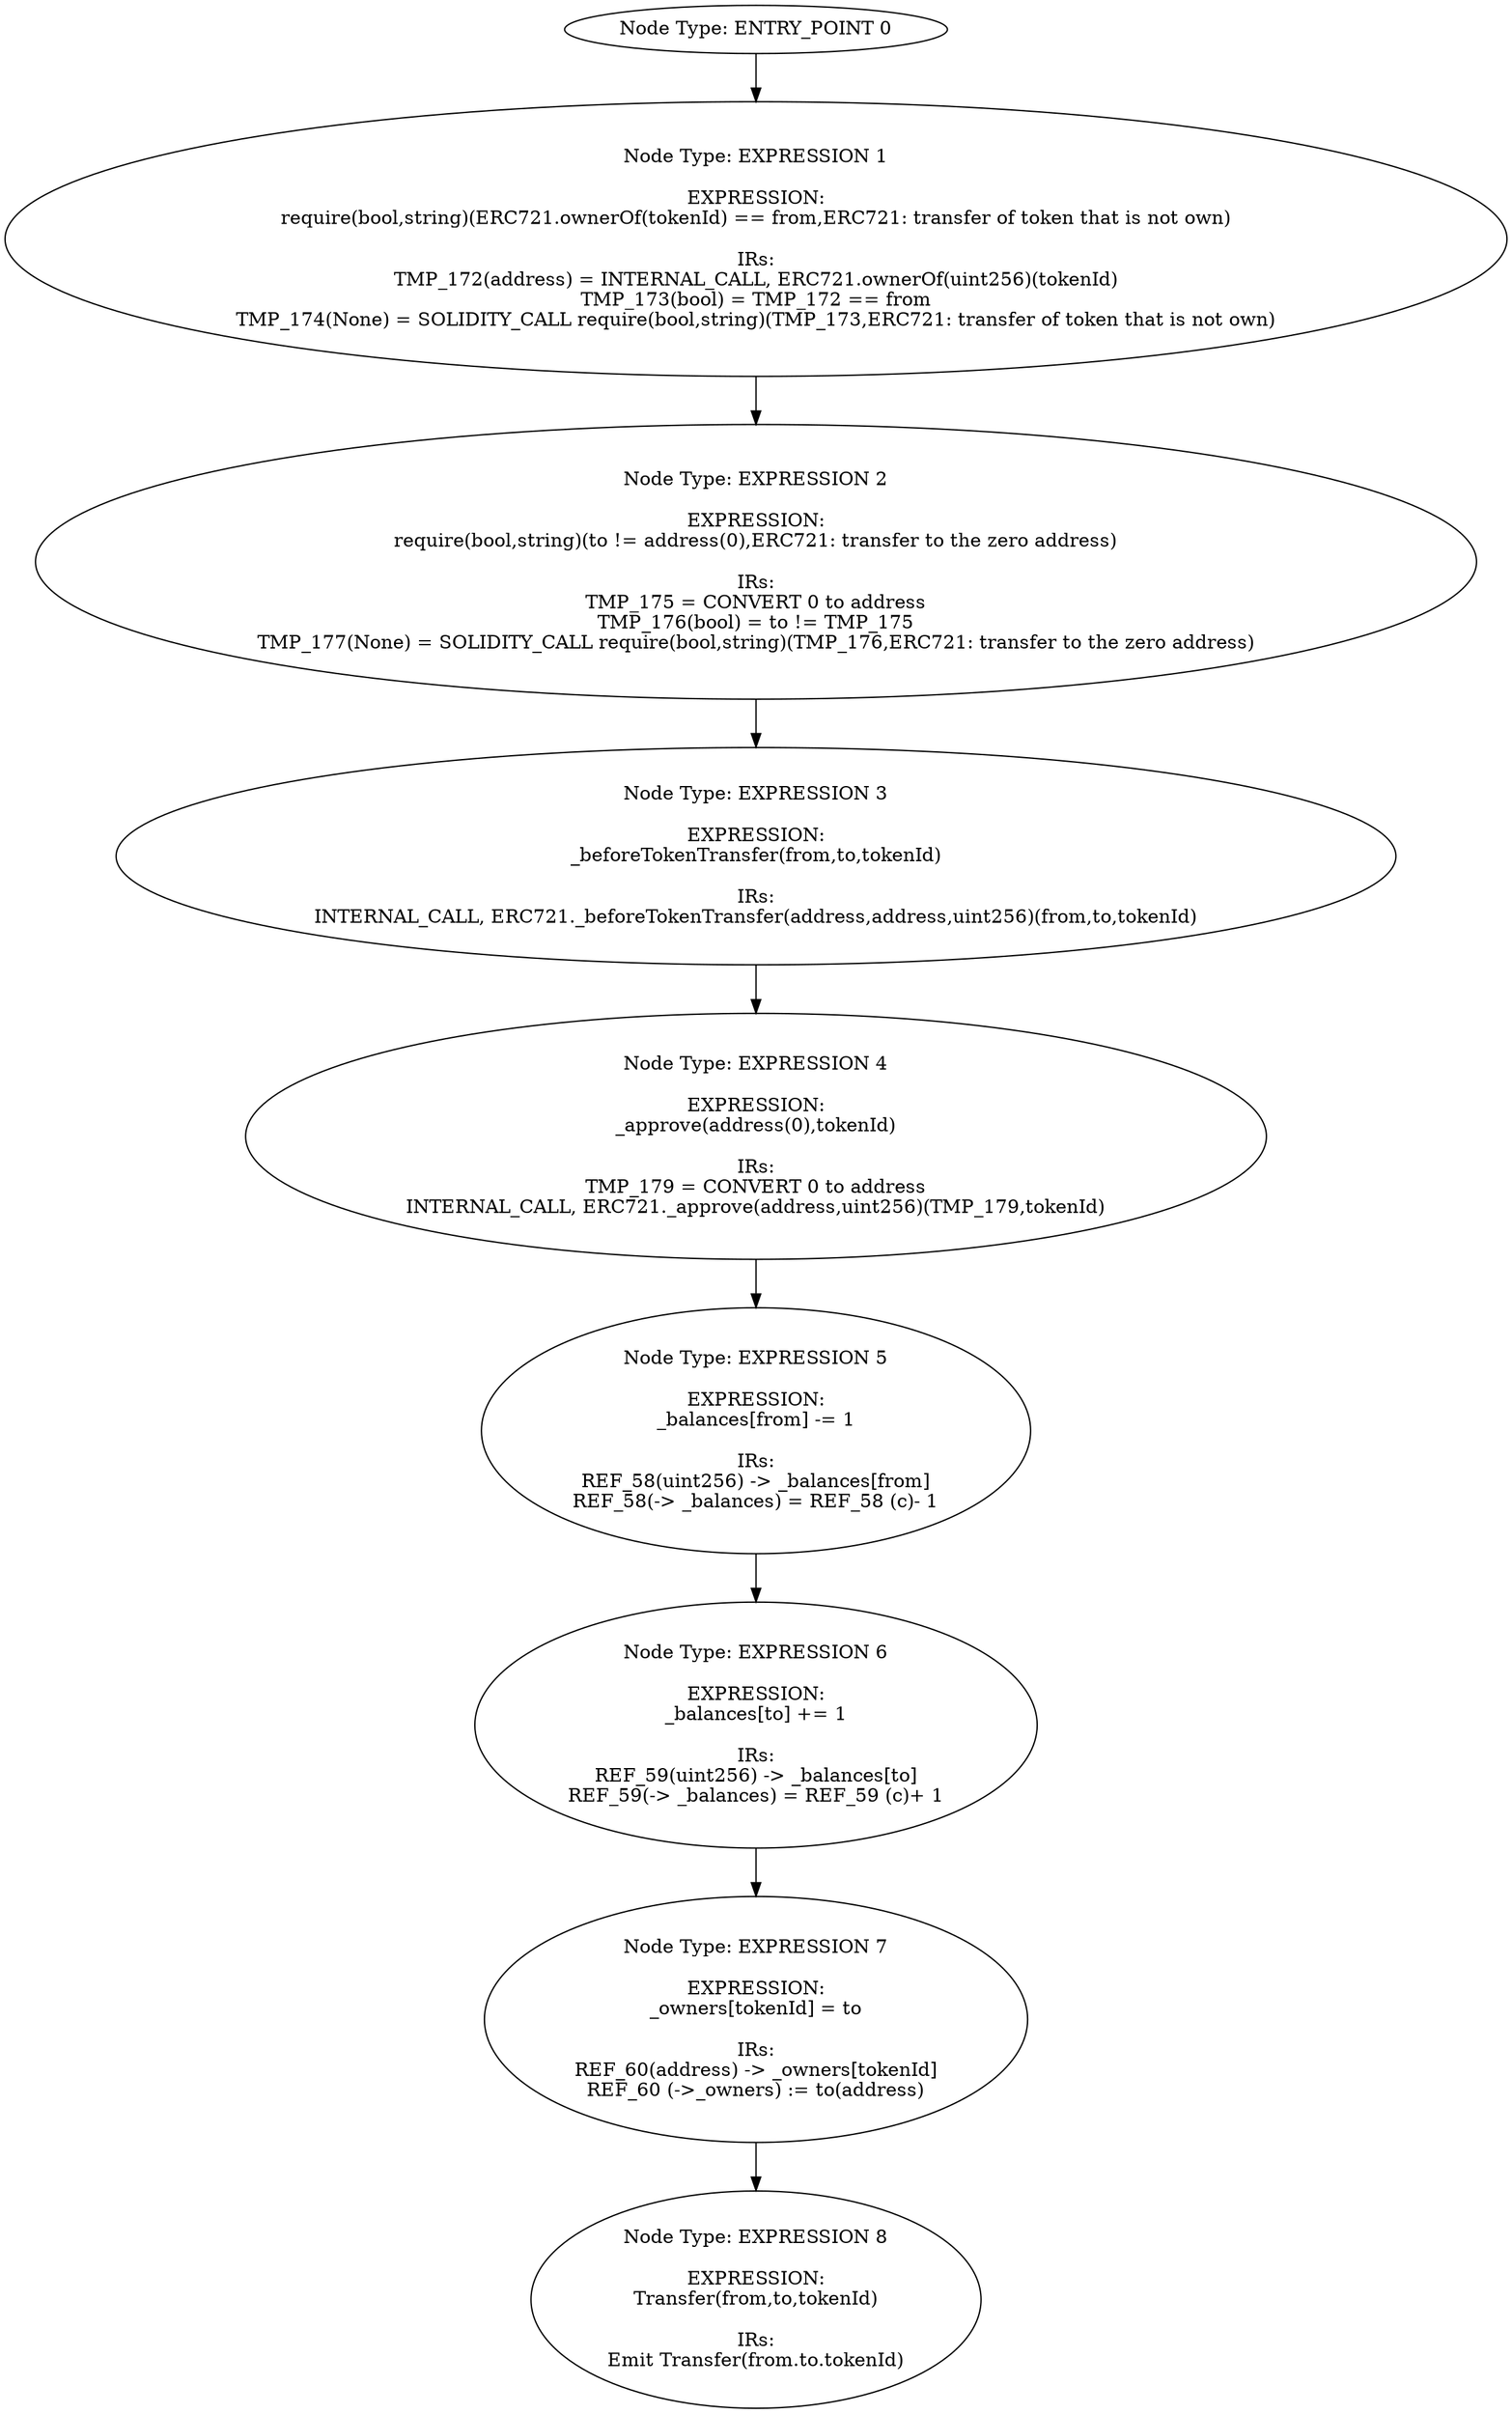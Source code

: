 digraph{
0[label="Node Type: ENTRY_POINT 0
"];
0->1;
1[label="Node Type: EXPRESSION 1

EXPRESSION:
require(bool,string)(ERC721.ownerOf(tokenId) == from,ERC721: transfer of token that is not own)

IRs:
TMP_172(address) = INTERNAL_CALL, ERC721.ownerOf(uint256)(tokenId)
TMP_173(bool) = TMP_172 == from
TMP_174(None) = SOLIDITY_CALL require(bool,string)(TMP_173,ERC721: transfer of token that is not own)"];
1->2;
2[label="Node Type: EXPRESSION 2

EXPRESSION:
require(bool,string)(to != address(0),ERC721: transfer to the zero address)

IRs:
TMP_175 = CONVERT 0 to address
TMP_176(bool) = to != TMP_175
TMP_177(None) = SOLIDITY_CALL require(bool,string)(TMP_176,ERC721: transfer to the zero address)"];
2->3;
3[label="Node Type: EXPRESSION 3

EXPRESSION:
_beforeTokenTransfer(from,to,tokenId)

IRs:
INTERNAL_CALL, ERC721._beforeTokenTransfer(address,address,uint256)(from,to,tokenId)"];
3->4;
4[label="Node Type: EXPRESSION 4

EXPRESSION:
_approve(address(0),tokenId)

IRs:
TMP_179 = CONVERT 0 to address
INTERNAL_CALL, ERC721._approve(address,uint256)(TMP_179,tokenId)"];
4->5;
5[label="Node Type: EXPRESSION 5

EXPRESSION:
_balances[from] -= 1

IRs:
REF_58(uint256) -> _balances[from]
REF_58(-> _balances) = REF_58 (c)- 1"];
5->6;
6[label="Node Type: EXPRESSION 6

EXPRESSION:
_balances[to] += 1

IRs:
REF_59(uint256) -> _balances[to]
REF_59(-> _balances) = REF_59 (c)+ 1"];
6->7;
7[label="Node Type: EXPRESSION 7

EXPRESSION:
_owners[tokenId] = to

IRs:
REF_60(address) -> _owners[tokenId]
REF_60 (->_owners) := to(address)"];
7->8;
8[label="Node Type: EXPRESSION 8

EXPRESSION:
Transfer(from,to,tokenId)

IRs:
Emit Transfer(from.to.tokenId)"];
}
